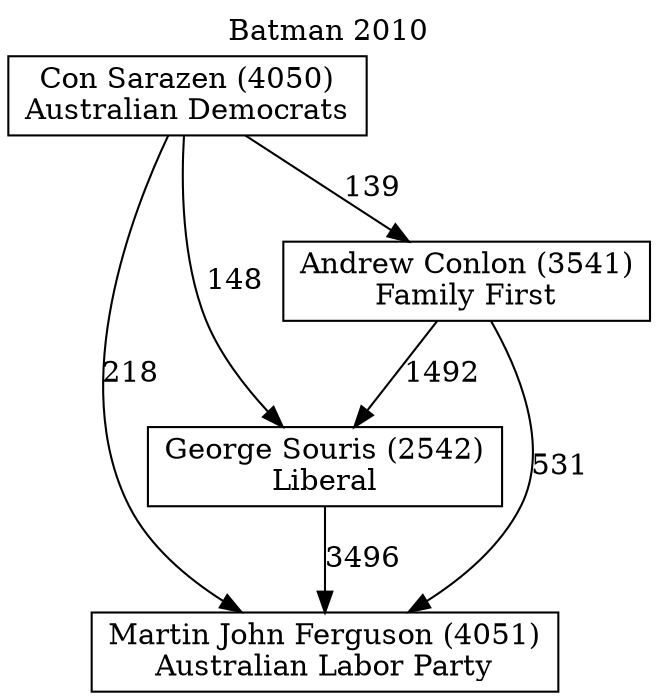 // House preference flow
digraph "Martin John Ferguson (4051)_Batman_2010" {
	graph [label="Batman 2010" labelloc=t mclimit=10]
	node [shape=box]
	"Martin John Ferguson (4051)" [label="Martin John Ferguson (4051)
Australian Labor Party"]
	"George Souris (2542)" [label="George Souris (2542)
Liberal"]
	"Andrew Conlon (3541)" [label="Andrew Conlon (3541)
Family First"]
	"Con Sarazen (4050)" [label="Con Sarazen (4050)
Australian Democrats"]
	"George Souris (2542)" -> "Martin John Ferguson (4051)" [label=3496]
	"Andrew Conlon (3541)" -> "George Souris (2542)" [label=1492]
	"Con Sarazen (4050)" -> "Andrew Conlon (3541)" [label=139]
	"Andrew Conlon (3541)" -> "Martin John Ferguson (4051)" [label=531]
	"Con Sarazen (4050)" -> "Martin John Ferguson (4051)" [label=218]
	"Con Sarazen (4050)" -> "George Souris (2542)" [label=148]
}
